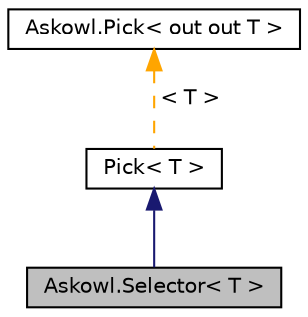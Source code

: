 digraph "Askowl.Selector&lt; T &gt;"
{
 // INTERACTIVE_SVG=YES
  edge [fontname="Helvetica",fontsize="10",labelfontname="Helvetica",labelfontsize="10"];
  node [fontname="Helvetica",fontsize="10",shape=record];
  Node3 [label="Askowl.Selector\< T \>",height=0.2,width=0.4,color="black", fillcolor="grey75", style="filled", fontcolor="black"];
  Node4 -> Node3 [dir="back",color="midnightblue",fontsize="10",style="solid",fontname="Helvetica"];
  Node4 [label="Pick\< T \>",height=0.2,width=0.4,color="black", fillcolor="white", style="filled",URL="$interface_askowl_1_1_pick.html"];
  Node5 -> Node4 [dir="back",color="orange",fontsize="10",style="dashed",label=" \< T \>" ,fontname="Helvetica"];
  Node5 [label="Askowl.Pick\< out out T \>",height=0.2,width=0.4,color="black", fillcolor="white", style="filled",URL="$interface_askowl_1_1_pick.html",tooltip="Interface so that code can use a picker without know more about the source. A picker returns a value ..."];
}
